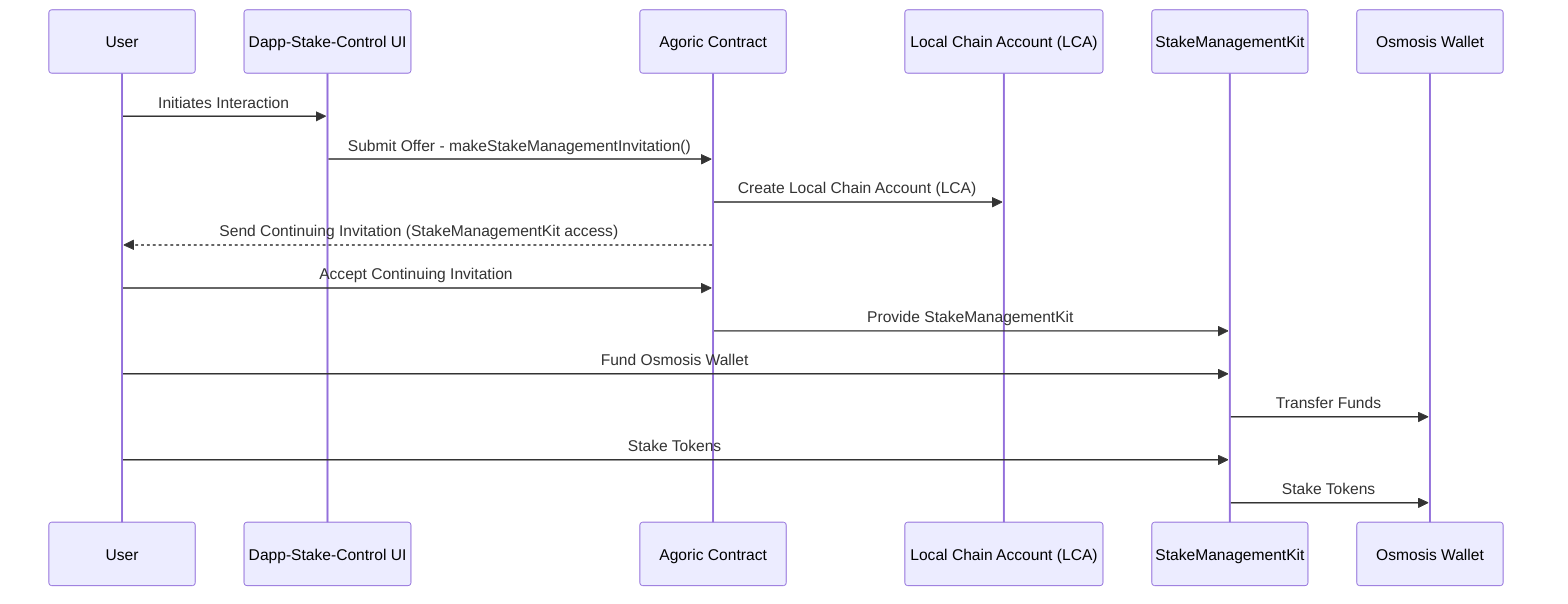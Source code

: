 sequenceDiagram
    participant User
    participant DappUI as Dapp-Stake-Control UI
    participant Contract as Agoric Contract
    participant LCA as Local Chain Account (LCA)
    participant SMK as StakeManagementKit
    participant OsmosisWallet as Osmosis Wallet

    User ->> DappUI: Initiates Interaction
    DappUI ->> Contract: Submit Offer - makeStakeManagementInvitation()

    Contract ->> LCA: Create Local Chain Account (LCA)
    Contract -->> User: Send Continuing Invitation (StakeManagementKit access)

    User ->> Contract: Accept Continuing Invitation
    Contract ->> SMK: Provide StakeManagementKit

    User ->> SMK: Fund Osmosis Wallet
    SMK ->> OsmosisWallet: Transfer Funds

    User ->> SMK: Stake Tokens
    SMK ->> OsmosisWallet: Stake Tokens